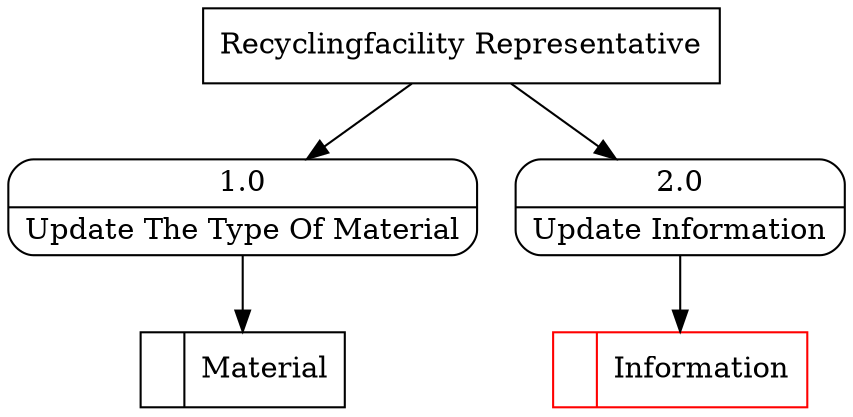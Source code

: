 digraph dfd2{ 
node[shape=record]
200 [label="<f0>  |<f1> Information " color=red];
201 [label="<f0>  |<f1> Material " ];
202 [label="Recyclingfacility Representative" shape=box];
203 [label="{<f0> 1.0|<f1> Update The Type Of Material }" shape=Mrecord];
204 [label="{<f0> 2.0|<f1> Update Information }" shape=Mrecord];
202 -> 203
202 -> 204
203 -> 201
204 -> 200
}